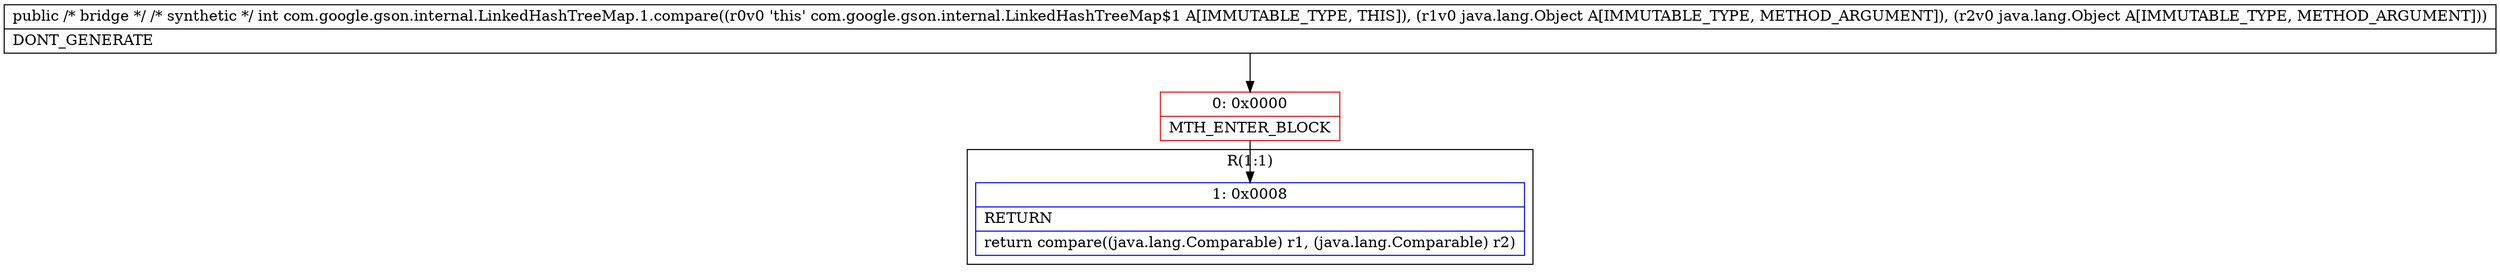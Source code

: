 digraph "CFG forcom.google.gson.internal.LinkedHashTreeMap.1.compare(Ljava\/lang\/Object;Ljava\/lang\/Object;)I" {
subgraph cluster_Region_975740987 {
label = "R(1:1)";
node [shape=record,color=blue];
Node_1 [shape=record,label="{1\:\ 0x0008|RETURN\l|return compare((java.lang.Comparable) r1, (java.lang.Comparable) r2)\l}"];
}
Node_0 [shape=record,color=red,label="{0\:\ 0x0000|MTH_ENTER_BLOCK\l}"];
MethodNode[shape=record,label="{public \/* bridge *\/ \/* synthetic *\/ int com.google.gson.internal.LinkedHashTreeMap.1.compare((r0v0 'this' com.google.gson.internal.LinkedHashTreeMap$1 A[IMMUTABLE_TYPE, THIS]), (r1v0 java.lang.Object A[IMMUTABLE_TYPE, METHOD_ARGUMENT]), (r2v0 java.lang.Object A[IMMUTABLE_TYPE, METHOD_ARGUMENT]))  | DONT_GENERATE\l}"];
MethodNode -> Node_0;
Node_0 -> Node_1;
}

